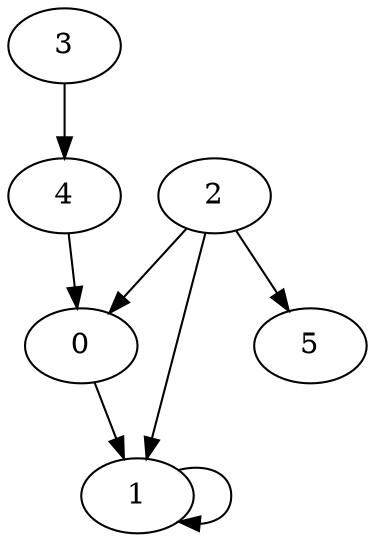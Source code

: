 digraph graphe { 
	0;
	1;
	2;
	3;
	4;
	5;
	0 -> 1;
	1 -> 1;
	2 -> 0;
	2 -> 1;
	2 -> 5;
	3 -> 4;
	4 -> 0;
}